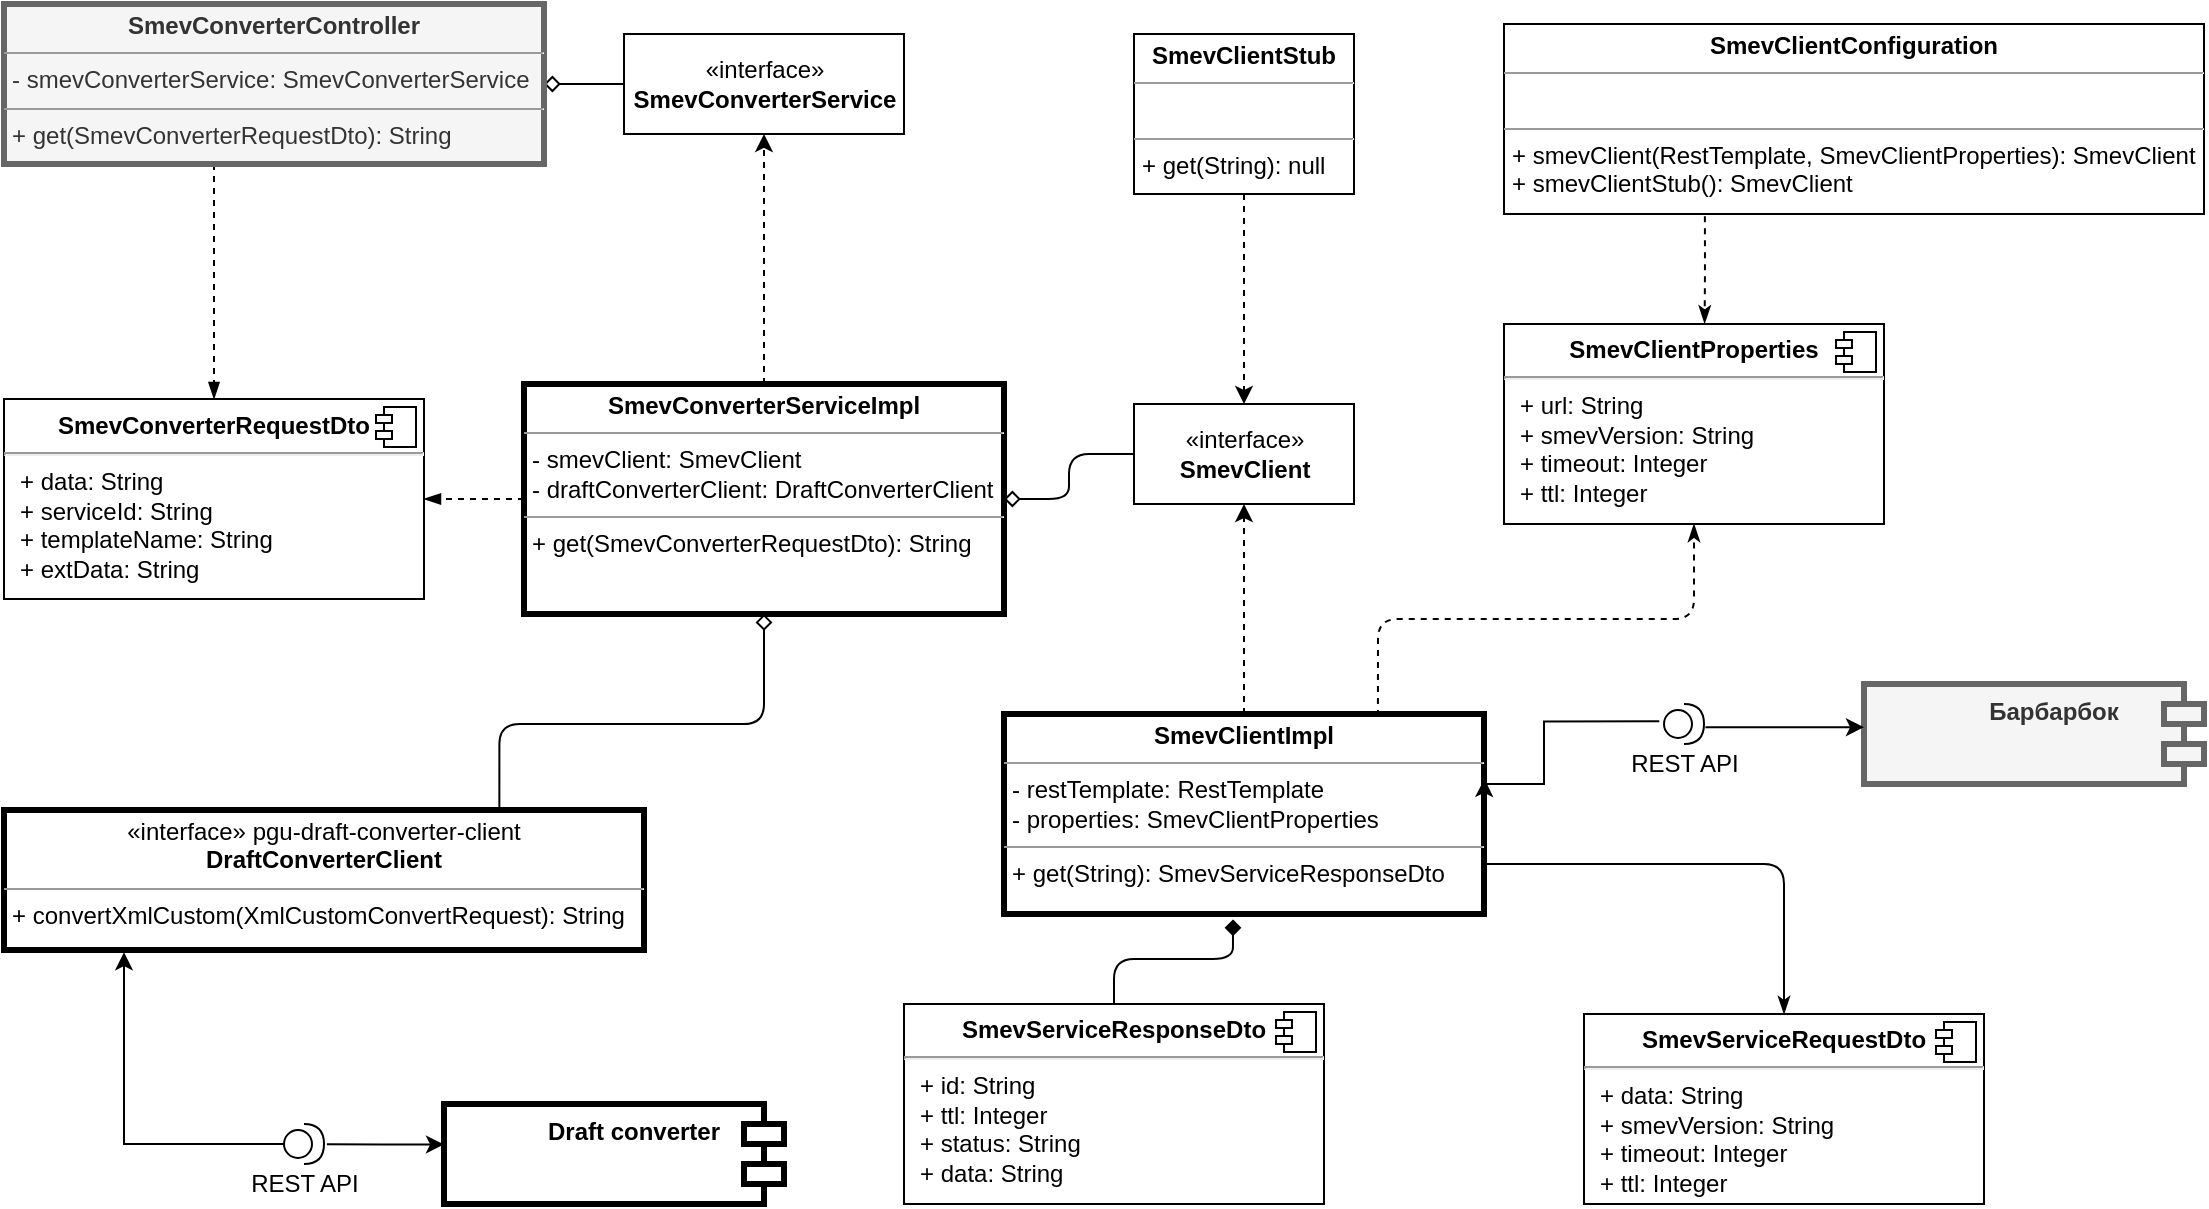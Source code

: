 <mxfile version="15.9.1" type="github">
  <diagram id="C5RBs43oDa-KdzZeNtuy" name="Page-1">
    <mxGraphModel dx="2426" dy="1319" grid="1" gridSize="10" guides="1" tooltips="1" connect="1" arrows="1" fold="1" page="1" pageScale="1" pageWidth="1169" pageHeight="827" math="0" shadow="0">
      <root>
        <mxCell id="WIyWlLk6GJQsqaUBKTNV-0" />
        <mxCell id="WIyWlLk6GJQsqaUBKTNV-1" parent="WIyWlLk6GJQsqaUBKTNV-0" />
        <mxCell id="SF7gYtSP60bekAl-iXzv-14" style="edgeStyle=orthogonalEdgeStyle;orthogonalLoop=1;jettySize=auto;html=1;dashed=1;rounded=0;" edge="1" parent="WIyWlLk6GJQsqaUBKTNV-1" source="uNZMD-4TB1eQHiRyNtz--2" target="uNZMD-4TB1eQHiRyNtz--3">
          <mxGeometry relative="1" as="geometry" />
        </mxCell>
        <mxCell id="SF7gYtSP60bekAl-iXzv-32" style="edgeStyle=orthogonalEdgeStyle;orthogonalLoop=1;jettySize=auto;html=1;entryX=1;entryY=0.5;entryDx=0;entryDy=0;endArrow=diamond;endFill=0;exitX=0;exitY=0.5;exitDx=0;exitDy=0;" edge="1" parent="WIyWlLk6GJQsqaUBKTNV-1" source="uNZMD-4TB1eQHiRyNtz--3" target="SF7gYtSP60bekAl-iXzv-31">
          <mxGeometry relative="1" as="geometry" />
        </mxCell>
        <mxCell id="uNZMD-4TB1eQHiRyNtz--2" value="&lt;p style=&quot;margin: 0px ; margin-top: 4px ; text-align: center&quot;&gt;&lt;b&gt;SmevConverterServiceImpl&lt;/b&gt;&lt;br&gt;&lt;/p&gt;&lt;hr size=&quot;1&quot;&gt;&lt;p style=&quot;margin: 0px ; margin-left: 4px&quot;&gt;&lt;span&gt;-&amp;nbsp;smevClient:&amp;nbsp;SmevClient&lt;/span&gt;&lt;br&gt;&lt;/p&gt;&lt;p style=&quot;margin: 0px ; margin-left: 4px&quot;&gt;- draftConverterClient: DraftConverterClient&lt;/p&gt;&lt;hr size=&quot;1&quot;&gt;&lt;p style=&quot;margin: 0px ; margin-left: 4px&quot;&gt;+ get(SmevConverterRequestDto): String&lt;/p&gt;" style="verticalAlign=top;align=left;overflow=fill;fontSize=12;fontFamily=Helvetica;html=1;rounded=0;strokeWidth=3;" parent="WIyWlLk6GJQsqaUBKTNV-1" vertex="1">
          <mxGeometry x="295" y="304" width="240" height="115" as="geometry" />
        </mxCell>
        <mxCell id="uNZMD-4TB1eQHiRyNtz--3" value="«interface»&lt;br&gt;&lt;b&gt;SmevConverterService&lt;/b&gt;" style="html=1;rounded=0;" parent="WIyWlLk6GJQsqaUBKTNV-1" vertex="1">
          <mxGeometry x="345" y="129" width="140" height="50" as="geometry" />
        </mxCell>
        <mxCell id="uNZMD-4TB1eQHiRyNtz--4" value="Draft converter" style="shape=module;align=left;spacingLeft=20;align=center;verticalAlign=top;rounded=0;flipH=1;strokeWidth=3;fontStyle=1" parent="WIyWlLk6GJQsqaUBKTNV-1" vertex="1">
          <mxGeometry x="255" y="664" width="170" height="50" as="geometry" />
        </mxCell>
        <mxCell id="SF7gYtSP60bekAl-iXzv-6" style="edgeStyle=orthogonalEdgeStyle;orthogonalLoop=1;jettySize=auto;html=1;entryX=0.5;entryY=1;entryDx=0;entryDy=0;dashed=1;rounded=0;exitX=0.5;exitY=0;exitDx=0;exitDy=0;" edge="1" parent="WIyWlLk6GJQsqaUBKTNV-1" source="SF7gYtSP60bekAl-iXzv-0" target="SF7gYtSP60bekAl-iXzv-5">
          <mxGeometry relative="1" as="geometry">
            <mxPoint x="655" y="471.5" as="sourcePoint" />
            <Array as="points" />
          </mxGeometry>
        </mxCell>
        <mxCell id="SF7gYtSP60bekAl-iXzv-39" style="edgeStyle=orthogonalEdgeStyle;orthogonalLoop=1;jettySize=auto;html=1;endArrow=classicThin;endFill=1;exitX=0.999;exitY=0.724;exitDx=0;exitDy=0;exitPerimeter=0;" edge="1" parent="WIyWlLk6GJQsqaUBKTNV-1" source="SF7gYtSP60bekAl-iXzv-0" target="SF7gYtSP60bekAl-iXzv-20">
          <mxGeometry relative="1" as="geometry">
            <mxPoint x="755" y="558" as="sourcePoint" />
            <Array as="points">
              <mxPoint x="755" y="544" />
              <mxPoint x="855" y="544" />
              <mxPoint x="925" y="544" />
            </Array>
          </mxGeometry>
        </mxCell>
        <mxCell id="SF7gYtSP60bekAl-iXzv-0" value="&lt;p style=&quot;margin: 0px ; margin-top: 4px ; text-align: center&quot;&gt;&lt;b&gt;SmevClientImpl&lt;/b&gt;&lt;br&gt;&lt;/p&gt;&lt;hr size=&quot;1&quot;&gt;&lt;p style=&quot;margin: 0px ; margin-left: 4px&quot;&gt;&lt;span&gt;-&amp;nbsp;restTemplate:&amp;nbsp;RestTemplate&lt;/span&gt;&lt;br&gt;&lt;/p&gt;&lt;p style=&quot;margin: 0px ; margin-left: 4px&quot;&gt;- properties: SmevClientProperties&lt;/p&gt;&lt;hr size=&quot;1&quot;&gt;&lt;p style=&quot;margin: 0px ; margin-left: 4px&quot;&gt;+ get(String): SmevServiceResponseDto&lt;/p&gt;" style="verticalAlign=top;align=left;overflow=fill;fontSize=12;fontFamily=Helvetica;html=1;rounded=0;strokeWidth=3;" vertex="1" parent="WIyWlLk6GJQsqaUBKTNV-1">
          <mxGeometry x="535" y="469" width="240" height="100" as="geometry" />
        </mxCell>
        <mxCell id="SF7gYtSP60bekAl-iXzv-1" value="Барбарбок" style="shape=module;align=left;spacingLeft=20;align=center;verticalAlign=top;flipH=1;rounded=0;strokeWidth=3;fontStyle=1;fillColor=#f5f5f5;fontColor=#333333;strokeColor=#666666;" vertex="1" parent="WIyWlLk6GJQsqaUBKTNV-1">
          <mxGeometry x="965" y="454" width="170" height="50" as="geometry" />
        </mxCell>
        <mxCell id="SF7gYtSP60bekAl-iXzv-2" style="edgeStyle=orthogonalEdgeStyle;orthogonalLoop=1;jettySize=auto;html=1;rounded=0;exitX=1.035;exitY=0.579;exitDx=0;exitDy=0;entryX=1;entryY=0.432;entryDx=0;entryDy=0;exitPerimeter=0;entryPerimeter=0;" edge="1" parent="WIyWlLk6GJQsqaUBKTNV-1" source="SF7gYtSP60bekAl-iXzv-4" target="SF7gYtSP60bekAl-iXzv-1">
          <mxGeometry relative="1" as="geometry">
            <mxPoint x="1385" y="334" as="targetPoint" />
            <mxPoint x="1041" y="239" as="sourcePoint" />
            <Array as="points">
              <mxPoint x="886" y="476" />
              <mxPoint x="925" y="476" />
            </Array>
          </mxGeometry>
        </mxCell>
        <mxCell id="SF7gYtSP60bekAl-iXzv-3" style="edgeStyle=orthogonalEdgeStyle;orthogonalLoop=1;jettySize=auto;html=1;rounded=0;exitX=-0.117;exitY=0.433;exitDx=0;exitDy=0;exitPerimeter=0;entryX=1.001;entryY=0.324;entryDx=0;entryDy=0;entryPerimeter=0;" edge="1" parent="WIyWlLk6GJQsqaUBKTNV-1" source="SF7gYtSP60bekAl-iXzv-4" target="SF7gYtSP60bekAl-iXzv-0">
          <mxGeometry relative="1" as="geometry">
            <mxPoint x="765" y="504" as="targetPoint" />
            <mxPoint x="1065" y="364" as="sourcePoint" />
            <Array as="points">
              <mxPoint x="805" y="473" />
              <mxPoint x="805" y="504" />
            </Array>
          </mxGeometry>
        </mxCell>
        <mxCell id="SF7gYtSP60bekAl-iXzv-4" value="REST API" style="shape=providedRequiredInterface;html=1;verticalLabelPosition=bottom;sketch=0;rounded=0;" vertex="1" parent="WIyWlLk6GJQsqaUBKTNV-1">
          <mxGeometry x="865" y="464" width="20" height="20" as="geometry" />
        </mxCell>
        <mxCell id="SF7gYtSP60bekAl-iXzv-30" style="edgeStyle=orthogonalEdgeStyle;orthogonalLoop=1;jettySize=auto;html=1;entryX=1;entryY=0.5;entryDx=0;entryDy=0;endArrow=diamond;endFill=0;" edge="1" parent="WIyWlLk6GJQsqaUBKTNV-1" source="SF7gYtSP60bekAl-iXzv-5" target="uNZMD-4TB1eQHiRyNtz--2">
          <mxGeometry relative="1" as="geometry">
            <mxPoint x="560" y="381.5" as="targetPoint" />
          </mxGeometry>
        </mxCell>
        <mxCell id="SF7gYtSP60bekAl-iXzv-5" value="«interface»&lt;br&gt;&lt;b&gt;SmevClient&lt;/b&gt;" style="html=1;rounded=0;" vertex="1" parent="WIyWlLk6GJQsqaUBKTNV-1">
          <mxGeometry x="600" y="314" width="110" height="50" as="geometry" />
        </mxCell>
        <mxCell id="SF7gYtSP60bekAl-iXzv-8" style="edgeStyle=orthogonalEdgeStyle;orthogonalLoop=1;jettySize=auto;html=1;entryX=0.5;entryY=0;entryDx=0;entryDy=0;dashed=1;rounded=0;exitX=0.5;exitY=1;exitDx=0;exitDy=0;" edge="1" parent="WIyWlLk6GJQsqaUBKTNV-1" source="SF7gYtSP60bekAl-iXzv-7" target="SF7gYtSP60bekAl-iXzv-5">
          <mxGeometry relative="1" as="geometry">
            <Array as="points">
              <mxPoint x="655" y="211.5" />
              <mxPoint x="655" y="211.5" />
            </Array>
          </mxGeometry>
        </mxCell>
        <mxCell id="SF7gYtSP60bekAl-iXzv-7" value="&lt;p style=&quot;margin: 0px ; margin-top: 4px ; text-align: center&quot;&gt;&lt;b&gt;SmevClientStub&lt;/b&gt;&lt;br&gt;&lt;/p&gt;&lt;hr size=&quot;1&quot;&gt;&lt;p style=&quot;margin: 0px ; margin-left: 4px&quot;&gt;&lt;br&gt;&lt;/p&gt;&lt;hr size=&quot;1&quot;&gt;&lt;p style=&quot;margin: 0px ; margin-left: 4px&quot;&gt;+ get(String): null&lt;/p&gt;" style="verticalAlign=top;align=left;overflow=fill;fontSize=12;fontFamily=Helvetica;html=1;rounded=0;" vertex="1" parent="WIyWlLk6GJQsqaUBKTNV-1">
          <mxGeometry x="600" y="129" width="110" height="80" as="geometry" />
        </mxCell>
        <mxCell id="SF7gYtSP60bekAl-iXzv-15" value="&lt;p style=&quot;margin: 0px ; margin-top: 4px ; text-align: center&quot;&gt;«interface»&amp;nbsp;pgu-draft-converter-client&lt;b&gt;&lt;br&gt;DraftConverterClient&lt;/b&gt;&lt;br&gt;&lt;/p&gt;&lt;hr size=&quot;1&quot;&gt;&lt;p style=&quot;margin: 0px ; margin-left: 4px&quot;&gt;&lt;/p&gt;&lt;p style=&quot;margin: 0px ; margin-left: 4px&quot;&gt;+ convertXmlCustom(XmlCustomConvertRequest): String&lt;/p&gt;" style="verticalAlign=top;align=left;overflow=fill;fontSize=12;fontFamily=Helvetica;html=1;rounded=0;strokeWidth=3;" vertex="1" parent="WIyWlLk6GJQsqaUBKTNV-1">
          <mxGeometry x="35" y="517" width="320" height="70" as="geometry" />
        </mxCell>
        <mxCell id="SF7gYtSP60bekAl-iXzv-20" value="&lt;p style=&quot;margin: 0px ; margin-top: 6px ; text-align: center&quot;&gt;&lt;b&gt;SmevServiceRequestDto&lt;/b&gt;&lt;br&gt;&lt;/p&gt;&lt;hr&gt;&lt;p style=&quot;margin: 0px ; margin-left: 8px&quot;&gt;+ data: String&lt;br&gt;+ smevVersion: String&lt;/p&gt;&lt;p style=&quot;margin: 0px ; margin-left: 8px&quot;&gt;+&amp;nbsp;timeout:&amp;nbsp;Integer&lt;/p&gt;&lt;p style=&quot;margin: 0px ; margin-left: 8px&quot;&gt;+ ttl: Integer&lt;/p&gt;" style="align=left;overflow=fill;html=1;dropTarget=0;rounded=0;" vertex="1" parent="WIyWlLk6GJQsqaUBKTNV-1">
          <mxGeometry x="825" y="619" width="200" height="95" as="geometry" />
        </mxCell>
        <mxCell id="SF7gYtSP60bekAl-iXzv-21" value="" style="shape=component;jettyWidth=8;jettyHeight=4;rounded=0;" vertex="1" parent="SF7gYtSP60bekAl-iXzv-20">
          <mxGeometry x="1" width="20" height="20" relative="1" as="geometry">
            <mxPoint x="-24" y="4" as="offset" />
          </mxGeometry>
        </mxCell>
        <mxCell id="SF7gYtSP60bekAl-iXzv-33" style="edgeStyle=orthogonalEdgeStyle;orthogonalLoop=1;jettySize=auto;html=1;entryX=0.477;entryY=1.027;entryDx=0;entryDy=0;entryPerimeter=0;endArrow=diamond;endFill=1;" edge="1" parent="WIyWlLk6GJQsqaUBKTNV-1" source="SF7gYtSP60bekAl-iXzv-22" target="SF7gYtSP60bekAl-iXzv-0">
          <mxGeometry relative="1" as="geometry" />
        </mxCell>
        <mxCell id="SF7gYtSP60bekAl-iXzv-22" value="&lt;p style=&quot;margin: 0px ; margin-top: 6px ; text-align: center&quot;&gt;&lt;b&gt;SmevServiceResponseDto&lt;/b&gt;&lt;br&gt;&lt;/p&gt;&lt;hr&gt;&lt;p style=&quot;margin: 0px ; margin-left: 8px&quot;&gt;+ id: String&lt;br&gt;+ ttl: Integer&lt;/p&gt;&lt;p style=&quot;margin: 0px ; margin-left: 8px&quot;&gt;+&amp;nbsp;status: String&lt;/p&gt;&lt;p style=&quot;margin: 0px ; margin-left: 8px&quot;&gt;+ data: String&lt;/p&gt;" style="align=left;overflow=fill;html=1;dropTarget=0;rounded=0;" vertex="1" parent="WIyWlLk6GJQsqaUBKTNV-1">
          <mxGeometry x="485" y="614" width="210" height="100" as="geometry" />
        </mxCell>
        <mxCell id="SF7gYtSP60bekAl-iXzv-23" value="" style="shape=component;jettyWidth=8;jettyHeight=4;rounded=0;" vertex="1" parent="SF7gYtSP60bekAl-iXzv-22">
          <mxGeometry x="1" width="20" height="20" relative="1" as="geometry">
            <mxPoint x="-24" y="4" as="offset" />
          </mxGeometry>
        </mxCell>
        <mxCell id="SF7gYtSP60bekAl-iXzv-34" style="edgeStyle=orthogonalEdgeStyle;orthogonalLoop=1;jettySize=auto;html=1;endArrow=blockThin;endFill=1;dashed=1;" edge="1" parent="WIyWlLk6GJQsqaUBKTNV-1" source="uNZMD-4TB1eQHiRyNtz--2" target="SF7gYtSP60bekAl-iXzv-24">
          <mxGeometry relative="1" as="geometry" />
        </mxCell>
        <mxCell id="SF7gYtSP60bekAl-iXzv-24" value="&lt;p style=&quot;margin: 0px ; margin-top: 6px ; text-align: center&quot;&gt;&lt;b&gt;SmevConverterRequestDto&lt;/b&gt;&lt;br&gt;&lt;/p&gt;&lt;hr&gt;&lt;p style=&quot;margin: 0px ; margin-left: 8px&quot;&gt;+ data: String&lt;br&gt;+ serviceId: String&lt;/p&gt;&lt;p style=&quot;margin: 0px ; margin-left: 8px&quot;&gt;+&amp;nbsp;templateName:&amp;nbsp;String&lt;/p&gt;&lt;p style=&quot;margin: 0px ; margin-left: 8px&quot;&gt;+ extData: String&lt;/p&gt;" style="align=left;overflow=fill;html=1;dropTarget=0;rounded=0;" vertex="1" parent="WIyWlLk6GJQsqaUBKTNV-1">
          <mxGeometry x="35" y="311.5" width="210" height="100" as="geometry" />
        </mxCell>
        <mxCell id="SF7gYtSP60bekAl-iXzv-25" value="" style="shape=component;jettyWidth=8;jettyHeight=4;rounded=0;" vertex="1" parent="SF7gYtSP60bekAl-iXzv-24">
          <mxGeometry x="1" width="20" height="20" relative="1" as="geometry">
            <mxPoint x="-24" y="4" as="offset" />
          </mxGeometry>
        </mxCell>
        <mxCell id="SF7gYtSP60bekAl-iXzv-29" style="edgeStyle=orthogonalEdgeStyle;orthogonalLoop=1;jettySize=auto;html=1;endArrow=diamond;endFill=0;exitX=0.774;exitY=-0.005;exitDx=0;exitDy=0;exitPerimeter=0;" edge="1" parent="WIyWlLk6GJQsqaUBKTNV-1" source="SF7gYtSP60bekAl-iXzv-15" target="uNZMD-4TB1eQHiRyNtz--2">
          <mxGeometry relative="1" as="geometry">
            <Array as="points">
              <mxPoint x="283" y="474" />
              <mxPoint x="415" y="474" />
            </Array>
          </mxGeometry>
        </mxCell>
        <mxCell id="SF7gYtSP60bekAl-iXzv-35" style="edgeStyle=orthogonalEdgeStyle;orthogonalLoop=1;jettySize=auto;html=1;entryX=0.5;entryY=0;entryDx=0;entryDy=0;dashed=1;endArrow=blockThin;endFill=1;" edge="1" parent="WIyWlLk6GJQsqaUBKTNV-1" source="SF7gYtSP60bekAl-iXzv-31" target="SF7gYtSP60bekAl-iXzv-24">
          <mxGeometry relative="1" as="geometry">
            <Array as="points">
              <mxPoint x="140" y="254" />
              <mxPoint x="140" y="254" />
            </Array>
          </mxGeometry>
        </mxCell>
        <mxCell id="SF7gYtSP60bekAl-iXzv-31" value="&lt;p style=&quot;margin: 0px ; margin-top: 4px ; text-align: center&quot;&gt;&lt;b&gt;SmevConverterController&lt;/b&gt;&lt;br&gt;&lt;/p&gt;&lt;hr size=&quot;1&quot;&gt;&lt;p style=&quot;margin: 0px ; margin-left: 4px&quot;&gt;&lt;span&gt;- smevConverterService: SmevConverterService&lt;/span&gt;&lt;br&gt;&lt;/p&gt;&lt;hr size=&quot;1&quot;&gt;&lt;p style=&quot;margin: 0px ; margin-left: 4px&quot;&gt;+ get(SmevConverterRequestDto): String&lt;/p&gt;" style="verticalAlign=top;align=left;overflow=fill;fontSize=12;fontFamily=Helvetica;html=1;rounded=0;strokeWidth=3;fillColor=#f5f5f5;fontColor=#333333;strokeColor=#666666;" vertex="1" parent="WIyWlLk6GJQsqaUBKTNV-1">
          <mxGeometry x="35" y="114" width="270" height="80" as="geometry" />
        </mxCell>
        <mxCell id="SF7gYtSP60bekAl-iXzv-38" style="edgeStyle=orthogonalEdgeStyle;orthogonalLoop=1;jettySize=auto;html=1;endArrow=classicThin;endFill=1;exitX=0.779;exitY=0.01;exitDx=0;exitDy=0;exitPerimeter=0;dashed=1;" edge="1" parent="WIyWlLk6GJQsqaUBKTNV-1" source="SF7gYtSP60bekAl-iXzv-0" target="SF7gYtSP60bekAl-iXzv-36">
          <mxGeometry relative="1" as="geometry" />
        </mxCell>
        <mxCell id="SF7gYtSP60bekAl-iXzv-36" value="&lt;p style=&quot;margin: 0px ; margin-top: 6px ; text-align: center&quot;&gt;&lt;b&gt;SmevClientProperties&lt;/b&gt;&lt;br&gt;&lt;/p&gt;&lt;hr&gt;&lt;p style=&quot;margin: 0px ; margin-left: 8px&quot;&gt;+ url: String&lt;br&gt;+ smevVersion: String&lt;/p&gt;&lt;p style=&quot;margin: 0px ; margin-left: 8px&quot;&gt;+&amp;nbsp;timeout:&amp;nbsp;Integer&lt;/p&gt;&lt;p style=&quot;margin: 0px ; margin-left: 8px&quot;&gt;+ ttl: Integer&lt;/p&gt;" style="align=left;overflow=fill;html=1;dropTarget=0;rounded=0;" vertex="1" parent="WIyWlLk6GJQsqaUBKTNV-1">
          <mxGeometry x="785" y="274" width="190" height="100" as="geometry" />
        </mxCell>
        <mxCell id="SF7gYtSP60bekAl-iXzv-37" value="" style="shape=component;jettyWidth=8;jettyHeight=4;rounded=0;" vertex="1" parent="SF7gYtSP60bekAl-iXzv-36">
          <mxGeometry x="1" width="20" height="20" relative="1" as="geometry">
            <mxPoint x="-24" y="4" as="offset" />
          </mxGeometry>
        </mxCell>
        <mxCell id="SF7gYtSP60bekAl-iXzv-41" style="edgeStyle=orthogonalEdgeStyle;orthogonalLoop=1;jettySize=auto;html=1;dashed=1;endArrow=classicThin;endFill=1;exitX=0.287;exitY=1.012;exitDx=0;exitDy=0;exitPerimeter=0;entryX=0.528;entryY=-0.003;entryDx=0;entryDy=0;entryPerimeter=0;" edge="1" parent="WIyWlLk6GJQsqaUBKTNV-1" source="SF7gYtSP60bekAl-iXzv-40" target="SF7gYtSP60bekAl-iXzv-36">
          <mxGeometry relative="1" as="geometry">
            <mxPoint x="886" y="264" as="targetPoint" />
          </mxGeometry>
        </mxCell>
        <mxCell id="SF7gYtSP60bekAl-iXzv-40" value="&lt;p style=&quot;margin: 0px ; margin-top: 4px ; text-align: center&quot;&gt;&lt;b&gt;SmevClientConfiguration&lt;/b&gt;&lt;br&gt;&lt;/p&gt;&lt;hr size=&quot;1&quot;&gt;&lt;p style=&quot;margin: 0px ; margin-left: 4px&quot;&gt;&lt;br&gt;&lt;/p&gt;&lt;hr size=&quot;1&quot;&gt;&lt;p style=&quot;margin: 0px ; margin-left: 4px&quot;&gt;+ smevClient(RestTemplate, SmevClientProperties): SmevClient&lt;/p&gt;&lt;p style=&quot;margin: 0px ; margin-left: 4px&quot;&gt;+&amp;nbsp;smevClientStub(): SmevClient&lt;/p&gt;" style="verticalAlign=top;align=left;overflow=fill;fontSize=12;fontFamily=Helvetica;html=1;rounded=0;" vertex="1" parent="WIyWlLk6GJQsqaUBKTNV-1">
          <mxGeometry x="785" y="124" width="350" height="95" as="geometry" />
        </mxCell>
        <mxCell id="SF7gYtSP60bekAl-iXzv-42" style="edgeStyle=orthogonalEdgeStyle;orthogonalLoop=1;jettySize=auto;html=1;rounded=0;exitX=1.073;exitY=0.508;exitDx=0;exitDy=0;exitPerimeter=0;" edge="1" parent="WIyWlLk6GJQsqaUBKTNV-1" source="SF7gYtSP60bekAl-iXzv-44" target="uNZMD-4TB1eQHiRyNtz--4">
          <mxGeometry relative="1" as="geometry">
            <mxPoint x="995" y="485.6" as="targetPoint" />
            <mxPoint x="1051" y="249" as="sourcePoint" />
            <Array as="points">
              <mxPoint x="225" y="684" />
              <mxPoint x="225" y="684" />
            </Array>
          </mxGeometry>
        </mxCell>
        <mxCell id="SF7gYtSP60bekAl-iXzv-43" style="edgeStyle=orthogonalEdgeStyle;orthogonalLoop=1;jettySize=auto;html=1;rounded=0;entryX=0.188;entryY=1.016;entryDx=0;entryDy=0;entryPerimeter=0;exitX=0;exitY=0.5;exitDx=0;exitDy=0;exitPerimeter=0;" edge="1" parent="WIyWlLk6GJQsqaUBKTNV-1" source="SF7gYtSP60bekAl-iXzv-44" target="SF7gYtSP60bekAl-iXzv-15">
          <mxGeometry relative="1" as="geometry">
            <mxPoint x="85" y="604" as="targetPoint" />
            <mxPoint x="155" y="676" as="sourcePoint" />
            <Array as="points">
              <mxPoint x="95" y="684" />
              <mxPoint x="95" y="588" />
            </Array>
          </mxGeometry>
        </mxCell>
        <mxCell id="SF7gYtSP60bekAl-iXzv-44" value="REST API" style="shape=providedRequiredInterface;html=1;verticalLabelPosition=bottom;sketch=0;rounded=0;align=center;" vertex="1" parent="WIyWlLk6GJQsqaUBKTNV-1">
          <mxGeometry x="175" y="674" width="20" height="20" as="geometry" />
        </mxCell>
      </root>
    </mxGraphModel>
  </diagram>
</mxfile>
